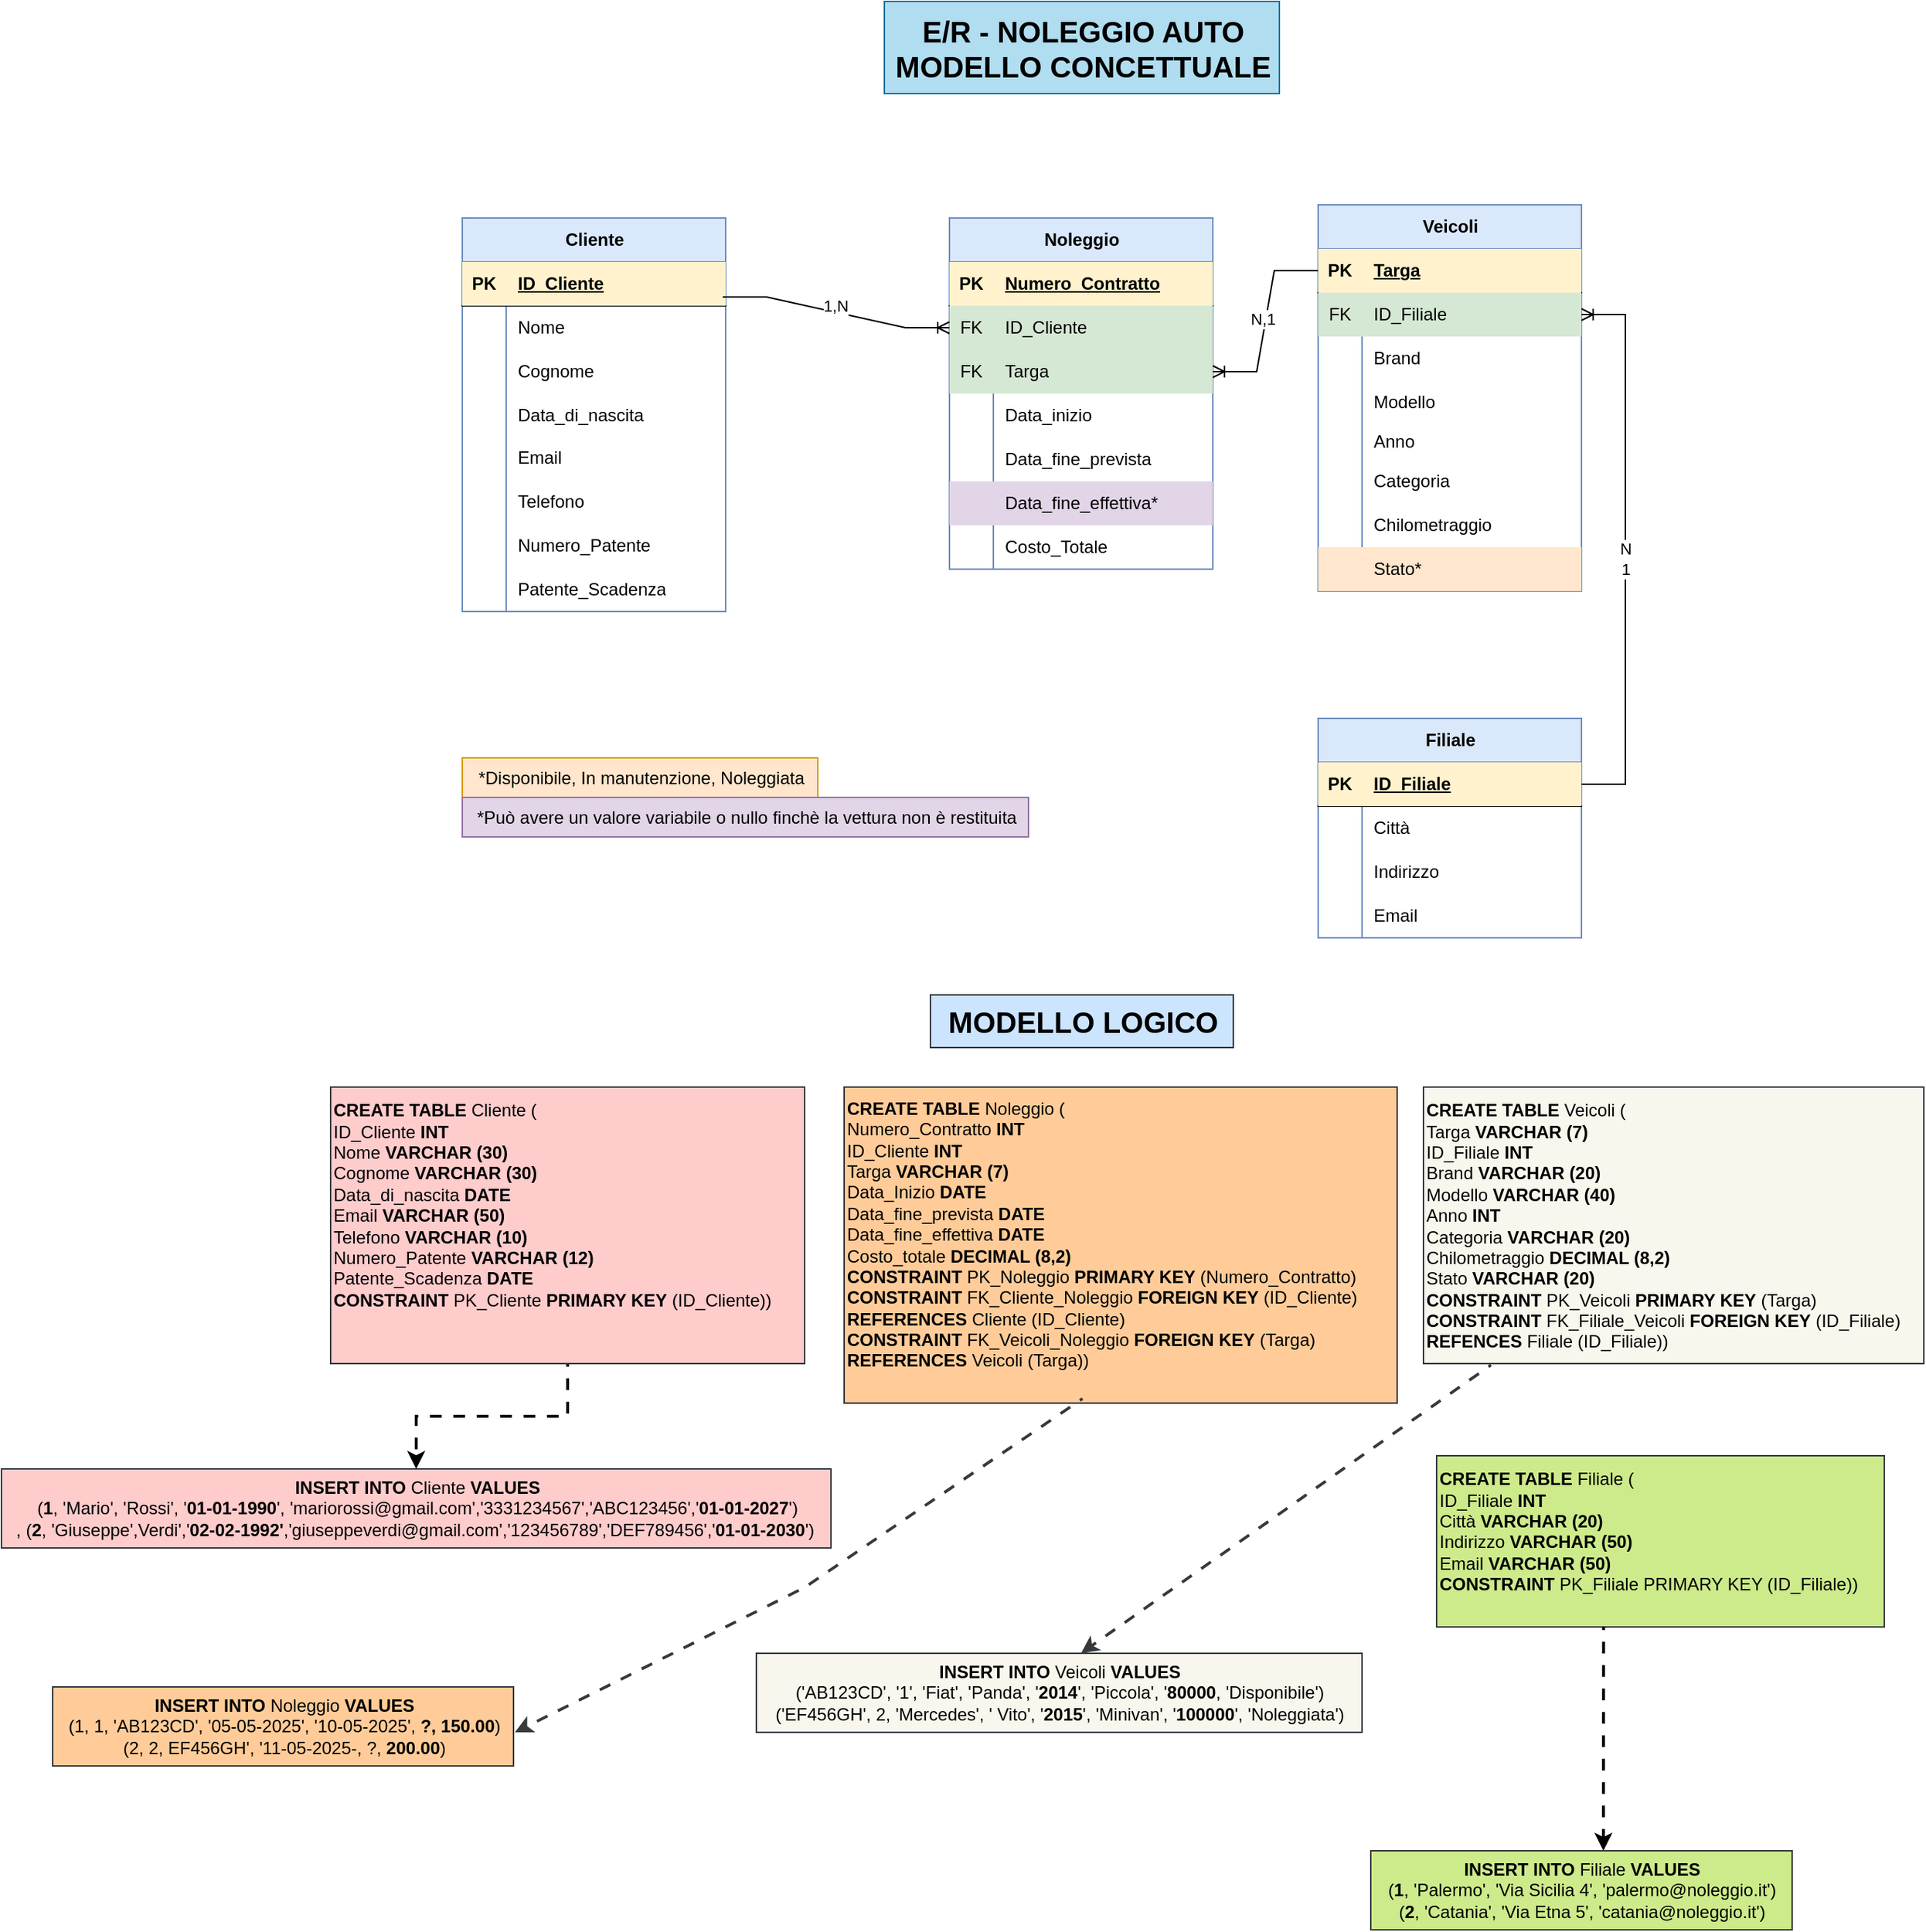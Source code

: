 <mxfile version="27.0.9">
  <diagram name="Pagina-1" id="x3rmndG4uMQQdHzhpsFC">
    <mxGraphModel dx="2009" dy="743" grid="1" gridSize="9" guides="1" tooltips="1" connect="1" arrows="1" fold="1" page="1" pageScale="1" pageWidth="583" pageHeight="827" math="0" shadow="0">
      <root>
        <mxCell id="0" />
        <mxCell id="1" parent="0" />
        <mxCell id="ZtmMLVxZnoEotdnuMt8N-93" value="Cliente" style="shape=table;startSize=30;container=1;collapsible=1;childLayout=tableLayout;fixedRows=1;rowLines=0;fontStyle=1;align=center;resizeLast=1;html=1;fillColor=#dae8fc;strokeColor=#6c8ebf;" vertex="1" parent="1">
          <mxGeometry x="108" y="153" width="180" height="269" as="geometry" />
        </mxCell>
        <mxCell id="ZtmMLVxZnoEotdnuMt8N-94" value="" style="shape=tableRow;horizontal=0;startSize=0;swimlaneHead=0;swimlaneBody=0;fillColor=none;collapsible=0;dropTarget=0;points=[[0,0.5],[1,0.5]];portConstraint=eastwest;top=0;left=0;right=0;bottom=1;" vertex="1" parent="ZtmMLVxZnoEotdnuMt8N-93">
          <mxGeometry y="30" width="180" height="30" as="geometry" />
        </mxCell>
        <mxCell id="ZtmMLVxZnoEotdnuMt8N-95" value="PK" style="shape=partialRectangle;connectable=0;fillColor=#fff2cc;top=0;left=0;bottom=0;right=0;fontStyle=1;overflow=hidden;whiteSpace=wrap;html=1;strokeColor=#d6b656;" vertex="1" parent="ZtmMLVxZnoEotdnuMt8N-94">
          <mxGeometry width="30" height="30" as="geometry">
            <mxRectangle width="30" height="30" as="alternateBounds" />
          </mxGeometry>
        </mxCell>
        <mxCell id="ZtmMLVxZnoEotdnuMt8N-96" value="ID_Cliente" style="shape=partialRectangle;connectable=0;fillColor=#fff2cc;top=0;left=0;bottom=0;right=0;align=left;spacingLeft=6;fontStyle=5;overflow=hidden;whiteSpace=wrap;html=1;strokeColor=#d6b656;" vertex="1" parent="ZtmMLVxZnoEotdnuMt8N-94">
          <mxGeometry x="30" width="150" height="30" as="geometry">
            <mxRectangle width="150" height="30" as="alternateBounds" />
          </mxGeometry>
        </mxCell>
        <mxCell id="ZtmMLVxZnoEotdnuMt8N-97" value="" style="shape=tableRow;horizontal=0;startSize=0;swimlaneHead=0;swimlaneBody=0;fillColor=none;collapsible=0;dropTarget=0;points=[[0,0.5],[1,0.5]];portConstraint=eastwest;top=0;left=0;right=0;bottom=0;" vertex="1" parent="ZtmMLVxZnoEotdnuMt8N-93">
          <mxGeometry y="60" width="180" height="30" as="geometry" />
        </mxCell>
        <mxCell id="ZtmMLVxZnoEotdnuMt8N-98" value="" style="shape=partialRectangle;connectable=0;fillColor=none;top=0;left=0;bottom=0;right=0;editable=1;overflow=hidden;whiteSpace=wrap;html=1;" vertex="1" parent="ZtmMLVxZnoEotdnuMt8N-97">
          <mxGeometry width="30" height="30" as="geometry">
            <mxRectangle width="30" height="30" as="alternateBounds" />
          </mxGeometry>
        </mxCell>
        <mxCell id="ZtmMLVxZnoEotdnuMt8N-99" value="Nome" style="shape=partialRectangle;connectable=0;fillColor=none;top=0;left=0;bottom=0;right=0;align=left;spacingLeft=6;overflow=hidden;whiteSpace=wrap;html=1;" vertex="1" parent="ZtmMLVxZnoEotdnuMt8N-97">
          <mxGeometry x="30" width="150" height="30" as="geometry">
            <mxRectangle width="150" height="30" as="alternateBounds" />
          </mxGeometry>
        </mxCell>
        <mxCell id="ZtmMLVxZnoEotdnuMt8N-100" value="" style="shape=tableRow;horizontal=0;startSize=0;swimlaneHead=0;swimlaneBody=0;fillColor=none;collapsible=0;dropTarget=0;points=[[0,0.5],[1,0.5]];portConstraint=eastwest;top=0;left=0;right=0;bottom=0;" vertex="1" parent="ZtmMLVxZnoEotdnuMt8N-93">
          <mxGeometry y="90" width="180" height="30" as="geometry" />
        </mxCell>
        <mxCell id="ZtmMLVxZnoEotdnuMt8N-101" value="" style="shape=partialRectangle;connectable=0;fillColor=none;top=0;left=0;bottom=0;right=0;editable=1;overflow=hidden;whiteSpace=wrap;html=1;" vertex="1" parent="ZtmMLVxZnoEotdnuMt8N-100">
          <mxGeometry width="30" height="30" as="geometry">
            <mxRectangle width="30" height="30" as="alternateBounds" />
          </mxGeometry>
        </mxCell>
        <mxCell id="ZtmMLVxZnoEotdnuMt8N-102" value="Cognome" style="shape=partialRectangle;connectable=0;fillColor=none;top=0;left=0;bottom=0;right=0;align=left;spacingLeft=6;overflow=hidden;whiteSpace=wrap;html=1;" vertex="1" parent="ZtmMLVxZnoEotdnuMt8N-100">
          <mxGeometry x="30" width="150" height="30" as="geometry">
            <mxRectangle width="150" height="30" as="alternateBounds" />
          </mxGeometry>
        </mxCell>
        <mxCell id="ZtmMLVxZnoEotdnuMt8N-103" value="" style="shape=tableRow;horizontal=0;startSize=0;swimlaneHead=0;swimlaneBody=0;fillColor=none;collapsible=0;dropTarget=0;points=[[0,0.5],[1,0.5]];portConstraint=eastwest;top=0;left=0;right=0;bottom=0;" vertex="1" parent="ZtmMLVxZnoEotdnuMt8N-93">
          <mxGeometry y="120" width="180" height="29" as="geometry" />
        </mxCell>
        <mxCell id="ZtmMLVxZnoEotdnuMt8N-104" value="" style="shape=partialRectangle;connectable=0;fillColor=none;top=0;left=0;bottom=0;right=0;editable=1;overflow=hidden;whiteSpace=wrap;html=1;" vertex="1" parent="ZtmMLVxZnoEotdnuMt8N-103">
          <mxGeometry width="30" height="29" as="geometry">
            <mxRectangle width="30" height="29" as="alternateBounds" />
          </mxGeometry>
        </mxCell>
        <mxCell id="ZtmMLVxZnoEotdnuMt8N-105" value="Data_di_nascita" style="shape=partialRectangle;connectable=0;fillColor=none;top=0;left=0;bottom=0;right=0;align=left;spacingLeft=6;overflow=hidden;whiteSpace=wrap;html=1;" vertex="1" parent="ZtmMLVxZnoEotdnuMt8N-103">
          <mxGeometry x="30" width="150" height="29" as="geometry">
            <mxRectangle width="150" height="29" as="alternateBounds" />
          </mxGeometry>
        </mxCell>
        <mxCell id="ZtmMLVxZnoEotdnuMt8N-106" style="shape=tableRow;horizontal=0;startSize=0;swimlaneHead=0;swimlaneBody=0;fillColor=none;collapsible=0;dropTarget=0;points=[[0,0.5],[1,0.5]];portConstraint=eastwest;top=0;left=0;right=0;bottom=0;" vertex="1" parent="ZtmMLVxZnoEotdnuMt8N-93">
          <mxGeometry y="149" width="180" height="30" as="geometry" />
        </mxCell>
        <mxCell id="ZtmMLVxZnoEotdnuMt8N-107" style="shape=partialRectangle;connectable=0;fillColor=none;top=0;left=0;bottom=0;right=0;editable=1;overflow=hidden;whiteSpace=wrap;html=1;" vertex="1" parent="ZtmMLVxZnoEotdnuMt8N-106">
          <mxGeometry width="30" height="30" as="geometry">
            <mxRectangle width="30" height="30" as="alternateBounds" />
          </mxGeometry>
        </mxCell>
        <mxCell id="ZtmMLVxZnoEotdnuMt8N-108" value="Email" style="shape=partialRectangle;connectable=0;fillColor=none;top=0;left=0;bottom=0;right=0;align=left;spacingLeft=6;overflow=hidden;whiteSpace=wrap;html=1;" vertex="1" parent="ZtmMLVxZnoEotdnuMt8N-106">
          <mxGeometry x="30" width="150" height="30" as="geometry">
            <mxRectangle width="150" height="30" as="alternateBounds" />
          </mxGeometry>
        </mxCell>
        <mxCell id="ZtmMLVxZnoEotdnuMt8N-109" style="shape=tableRow;horizontal=0;startSize=0;swimlaneHead=0;swimlaneBody=0;fillColor=none;collapsible=0;dropTarget=0;points=[[0,0.5],[1,0.5]];portConstraint=eastwest;top=0;left=0;right=0;bottom=0;" vertex="1" parent="ZtmMLVxZnoEotdnuMt8N-93">
          <mxGeometry y="179" width="180" height="30" as="geometry" />
        </mxCell>
        <mxCell id="ZtmMLVxZnoEotdnuMt8N-110" style="shape=partialRectangle;connectable=0;fillColor=none;top=0;left=0;bottom=0;right=0;editable=1;overflow=hidden;whiteSpace=wrap;html=1;" vertex="1" parent="ZtmMLVxZnoEotdnuMt8N-109">
          <mxGeometry width="30" height="30" as="geometry">
            <mxRectangle width="30" height="30" as="alternateBounds" />
          </mxGeometry>
        </mxCell>
        <mxCell id="ZtmMLVxZnoEotdnuMt8N-111" value="Telefono" style="shape=partialRectangle;connectable=0;fillColor=none;top=0;left=0;bottom=0;right=0;align=left;spacingLeft=6;overflow=hidden;whiteSpace=wrap;html=1;" vertex="1" parent="ZtmMLVxZnoEotdnuMt8N-109">
          <mxGeometry x="30" width="150" height="30" as="geometry">
            <mxRectangle width="150" height="30" as="alternateBounds" />
          </mxGeometry>
        </mxCell>
        <mxCell id="ZtmMLVxZnoEotdnuMt8N-112" style="shape=tableRow;horizontal=0;startSize=0;swimlaneHead=0;swimlaneBody=0;fillColor=none;collapsible=0;dropTarget=0;points=[[0,0.5],[1,0.5]];portConstraint=eastwest;top=0;left=0;right=0;bottom=0;" vertex="1" parent="ZtmMLVxZnoEotdnuMt8N-93">
          <mxGeometry y="209" width="180" height="30" as="geometry" />
        </mxCell>
        <mxCell id="ZtmMLVxZnoEotdnuMt8N-113" style="shape=partialRectangle;connectable=0;fillColor=none;top=0;left=0;bottom=0;right=0;editable=1;overflow=hidden;whiteSpace=wrap;html=1;" vertex="1" parent="ZtmMLVxZnoEotdnuMt8N-112">
          <mxGeometry width="30" height="30" as="geometry">
            <mxRectangle width="30" height="30" as="alternateBounds" />
          </mxGeometry>
        </mxCell>
        <mxCell id="ZtmMLVxZnoEotdnuMt8N-114" value="Numero_Patente" style="shape=partialRectangle;connectable=0;fillColor=none;top=0;left=0;bottom=0;right=0;align=left;spacingLeft=6;overflow=hidden;whiteSpace=wrap;html=1;" vertex="1" parent="ZtmMLVxZnoEotdnuMt8N-112">
          <mxGeometry x="30" width="150" height="30" as="geometry">
            <mxRectangle width="150" height="30" as="alternateBounds" />
          </mxGeometry>
        </mxCell>
        <mxCell id="ZtmMLVxZnoEotdnuMt8N-115" style="shape=tableRow;horizontal=0;startSize=0;swimlaneHead=0;swimlaneBody=0;fillColor=none;collapsible=0;dropTarget=0;points=[[0,0.5],[1,0.5]];portConstraint=eastwest;top=0;left=0;right=0;bottom=0;" vertex="1" parent="ZtmMLVxZnoEotdnuMt8N-93">
          <mxGeometry y="239" width="180" height="30" as="geometry" />
        </mxCell>
        <mxCell id="ZtmMLVxZnoEotdnuMt8N-116" style="shape=partialRectangle;connectable=0;fillColor=none;top=0;left=0;bottom=0;right=0;editable=1;overflow=hidden;whiteSpace=wrap;html=1;" vertex="1" parent="ZtmMLVxZnoEotdnuMt8N-115">
          <mxGeometry width="30" height="30" as="geometry">
            <mxRectangle width="30" height="30" as="alternateBounds" />
          </mxGeometry>
        </mxCell>
        <mxCell id="ZtmMLVxZnoEotdnuMt8N-117" value="Patente_Scadenza" style="shape=partialRectangle;connectable=0;fillColor=none;top=0;left=0;bottom=0;right=0;align=left;spacingLeft=6;overflow=hidden;whiteSpace=wrap;html=1;" vertex="1" parent="ZtmMLVxZnoEotdnuMt8N-115">
          <mxGeometry x="30" width="150" height="30" as="geometry">
            <mxRectangle width="150" height="30" as="alternateBounds" />
          </mxGeometry>
        </mxCell>
        <mxCell id="ZtmMLVxZnoEotdnuMt8N-118" value="Veicoli" style="shape=table;startSize=30;container=1;collapsible=1;childLayout=tableLayout;fixedRows=1;rowLines=0;fontStyle=1;align=center;resizeLast=1;html=1;fillColor=#dae8fc;strokeColor=#6c8ebf;" vertex="1" parent="1">
          <mxGeometry x="693" y="144" width="180" height="264" as="geometry" />
        </mxCell>
        <mxCell id="ZtmMLVxZnoEotdnuMt8N-119" value="" style="shape=tableRow;horizontal=0;startSize=0;swimlaneHead=0;swimlaneBody=0;fillColor=none;collapsible=0;dropTarget=0;points=[[0,0.5],[1,0.5]];portConstraint=eastwest;top=0;left=0;right=0;bottom=1;" vertex="1" parent="ZtmMLVxZnoEotdnuMt8N-118">
          <mxGeometry y="30" width="180" height="30" as="geometry" />
        </mxCell>
        <mxCell id="ZtmMLVxZnoEotdnuMt8N-120" value="PK" style="shape=partialRectangle;connectable=0;fillColor=#fff2cc;top=0;left=0;bottom=0;right=0;fontStyle=1;overflow=hidden;whiteSpace=wrap;html=1;strokeColor=#d6b656;" vertex="1" parent="ZtmMLVxZnoEotdnuMt8N-119">
          <mxGeometry width="30" height="30" as="geometry">
            <mxRectangle width="30" height="30" as="alternateBounds" />
          </mxGeometry>
        </mxCell>
        <mxCell id="ZtmMLVxZnoEotdnuMt8N-121" value="Targa" style="shape=partialRectangle;connectable=0;fillColor=#fff2cc;top=0;left=0;bottom=0;right=0;align=left;spacingLeft=6;fontStyle=5;overflow=hidden;whiteSpace=wrap;html=1;strokeColor=#d6b656;" vertex="1" parent="ZtmMLVxZnoEotdnuMt8N-119">
          <mxGeometry x="30" width="150" height="30" as="geometry">
            <mxRectangle width="150" height="30" as="alternateBounds" />
          </mxGeometry>
        </mxCell>
        <mxCell id="ZtmMLVxZnoEotdnuMt8N-185" style="shape=tableRow;horizontal=0;startSize=0;swimlaneHead=0;swimlaneBody=0;fillColor=none;collapsible=0;dropTarget=0;points=[[0,0.5],[1,0.5]];portConstraint=eastwest;top=0;left=0;right=0;bottom=0;" vertex="1" parent="ZtmMLVxZnoEotdnuMt8N-118">
          <mxGeometry y="60" width="180" height="30" as="geometry" />
        </mxCell>
        <mxCell id="ZtmMLVxZnoEotdnuMt8N-186" value="FK" style="shape=partialRectangle;connectable=0;fillColor=#d5e8d4;top=0;left=0;bottom=0;right=0;editable=1;overflow=hidden;whiteSpace=wrap;html=1;strokeColor=#82b366;" vertex="1" parent="ZtmMLVxZnoEotdnuMt8N-185">
          <mxGeometry width="30" height="30" as="geometry">
            <mxRectangle width="30" height="30" as="alternateBounds" />
          </mxGeometry>
        </mxCell>
        <mxCell id="ZtmMLVxZnoEotdnuMt8N-187" value="ID_Filiale" style="shape=partialRectangle;connectable=0;fillColor=#d5e8d4;top=0;left=0;bottom=0;right=0;align=left;spacingLeft=6;overflow=hidden;whiteSpace=wrap;html=1;strokeColor=#82b366;" vertex="1" parent="ZtmMLVxZnoEotdnuMt8N-185">
          <mxGeometry x="30" width="150" height="30" as="geometry">
            <mxRectangle width="150" height="30" as="alternateBounds" />
          </mxGeometry>
        </mxCell>
        <mxCell id="ZtmMLVxZnoEotdnuMt8N-122" value="" style="shape=tableRow;horizontal=0;startSize=0;swimlaneHead=0;swimlaneBody=0;fillColor=none;collapsible=0;dropTarget=0;points=[[0,0.5],[1,0.5]];portConstraint=eastwest;top=0;left=0;right=0;bottom=0;" vertex="1" parent="ZtmMLVxZnoEotdnuMt8N-118">
          <mxGeometry y="90" width="180" height="30" as="geometry" />
        </mxCell>
        <mxCell id="ZtmMLVxZnoEotdnuMt8N-123" value="" style="shape=partialRectangle;connectable=0;fillColor=none;top=0;left=0;bottom=0;right=0;editable=1;overflow=hidden;whiteSpace=wrap;html=1;" vertex="1" parent="ZtmMLVxZnoEotdnuMt8N-122">
          <mxGeometry width="30" height="30" as="geometry">
            <mxRectangle width="30" height="30" as="alternateBounds" />
          </mxGeometry>
        </mxCell>
        <mxCell id="ZtmMLVxZnoEotdnuMt8N-124" value="Brand" style="shape=partialRectangle;connectable=0;fillColor=none;top=0;left=0;bottom=0;right=0;align=left;spacingLeft=6;overflow=hidden;whiteSpace=wrap;html=1;" vertex="1" parent="ZtmMLVxZnoEotdnuMt8N-122">
          <mxGeometry x="30" width="150" height="30" as="geometry">
            <mxRectangle width="150" height="30" as="alternateBounds" />
          </mxGeometry>
        </mxCell>
        <mxCell id="ZtmMLVxZnoEotdnuMt8N-125" value="" style="shape=tableRow;horizontal=0;startSize=0;swimlaneHead=0;swimlaneBody=0;fillColor=none;collapsible=0;dropTarget=0;points=[[0,0.5],[1,0.5]];portConstraint=eastwest;top=0;left=0;right=0;bottom=0;" vertex="1" parent="ZtmMLVxZnoEotdnuMt8N-118">
          <mxGeometry y="120" width="180" height="30" as="geometry" />
        </mxCell>
        <mxCell id="ZtmMLVxZnoEotdnuMt8N-126" value="" style="shape=partialRectangle;connectable=0;fillColor=none;top=0;left=0;bottom=0;right=0;editable=1;overflow=hidden;whiteSpace=wrap;html=1;" vertex="1" parent="ZtmMLVxZnoEotdnuMt8N-125">
          <mxGeometry width="30" height="30" as="geometry">
            <mxRectangle width="30" height="30" as="alternateBounds" />
          </mxGeometry>
        </mxCell>
        <mxCell id="ZtmMLVxZnoEotdnuMt8N-127" value="Modello" style="shape=partialRectangle;connectable=0;fillColor=none;top=0;left=0;bottom=0;right=0;align=left;spacingLeft=6;overflow=hidden;whiteSpace=wrap;html=1;" vertex="1" parent="ZtmMLVxZnoEotdnuMt8N-125">
          <mxGeometry x="30" width="150" height="30" as="geometry">
            <mxRectangle width="150" height="30" as="alternateBounds" />
          </mxGeometry>
        </mxCell>
        <mxCell id="ZtmMLVxZnoEotdnuMt8N-128" value="" style="shape=tableRow;horizontal=0;startSize=0;swimlaneHead=0;swimlaneBody=0;fillColor=none;collapsible=0;dropTarget=0;points=[[0,0.5],[1,0.5]];portConstraint=eastwest;top=0;left=0;right=0;bottom=0;" vertex="1" parent="ZtmMLVxZnoEotdnuMt8N-118">
          <mxGeometry y="150" width="180" height="24" as="geometry" />
        </mxCell>
        <mxCell id="ZtmMLVxZnoEotdnuMt8N-129" value="" style="shape=partialRectangle;connectable=0;fillColor=none;top=0;left=0;bottom=0;right=0;editable=1;overflow=hidden;whiteSpace=wrap;html=1;" vertex="1" parent="ZtmMLVxZnoEotdnuMt8N-128">
          <mxGeometry width="30" height="24" as="geometry">
            <mxRectangle width="30" height="24" as="alternateBounds" />
          </mxGeometry>
        </mxCell>
        <mxCell id="ZtmMLVxZnoEotdnuMt8N-130" value="Anno" style="shape=partialRectangle;connectable=0;fillColor=none;top=0;left=0;bottom=0;right=0;align=left;spacingLeft=6;overflow=hidden;whiteSpace=wrap;html=1;" vertex="1" parent="ZtmMLVxZnoEotdnuMt8N-128">
          <mxGeometry x="30" width="150" height="24" as="geometry">
            <mxRectangle width="150" height="24" as="alternateBounds" />
          </mxGeometry>
        </mxCell>
        <mxCell id="ZtmMLVxZnoEotdnuMt8N-131" style="shape=tableRow;horizontal=0;startSize=0;swimlaneHead=0;swimlaneBody=0;fillColor=none;collapsible=0;dropTarget=0;points=[[0,0.5],[1,0.5]];portConstraint=eastwest;top=0;left=0;right=0;bottom=0;" vertex="1" parent="ZtmMLVxZnoEotdnuMt8N-118">
          <mxGeometry y="174" width="180" height="30" as="geometry" />
        </mxCell>
        <mxCell id="ZtmMLVxZnoEotdnuMt8N-132" style="shape=partialRectangle;connectable=0;fillColor=none;top=0;left=0;bottom=0;right=0;editable=1;overflow=hidden;whiteSpace=wrap;html=1;" vertex="1" parent="ZtmMLVxZnoEotdnuMt8N-131">
          <mxGeometry width="30" height="30" as="geometry">
            <mxRectangle width="30" height="30" as="alternateBounds" />
          </mxGeometry>
        </mxCell>
        <mxCell id="ZtmMLVxZnoEotdnuMt8N-133" value="Categoria" style="shape=partialRectangle;connectable=0;fillColor=none;top=0;left=0;bottom=0;right=0;align=left;spacingLeft=6;overflow=hidden;whiteSpace=wrap;html=1;" vertex="1" parent="ZtmMLVxZnoEotdnuMt8N-131">
          <mxGeometry x="30" width="150" height="30" as="geometry">
            <mxRectangle width="150" height="30" as="alternateBounds" />
          </mxGeometry>
        </mxCell>
        <mxCell id="ZtmMLVxZnoEotdnuMt8N-134" style="shape=tableRow;horizontal=0;startSize=0;swimlaneHead=0;swimlaneBody=0;fillColor=none;collapsible=0;dropTarget=0;points=[[0,0.5],[1,0.5]];portConstraint=eastwest;top=0;left=0;right=0;bottom=0;" vertex="1" parent="ZtmMLVxZnoEotdnuMt8N-118">
          <mxGeometry y="204" width="180" height="30" as="geometry" />
        </mxCell>
        <mxCell id="ZtmMLVxZnoEotdnuMt8N-135" style="shape=partialRectangle;connectable=0;fillColor=none;top=0;left=0;bottom=0;right=0;editable=1;overflow=hidden;whiteSpace=wrap;html=1;" vertex="1" parent="ZtmMLVxZnoEotdnuMt8N-134">
          <mxGeometry width="30" height="30" as="geometry">
            <mxRectangle width="30" height="30" as="alternateBounds" />
          </mxGeometry>
        </mxCell>
        <mxCell id="ZtmMLVxZnoEotdnuMt8N-136" value="Chilometraggio" style="shape=partialRectangle;connectable=0;fillColor=none;top=0;left=0;bottom=0;right=0;align=left;spacingLeft=6;overflow=hidden;whiteSpace=wrap;html=1;" vertex="1" parent="ZtmMLVxZnoEotdnuMt8N-134">
          <mxGeometry x="30" width="150" height="30" as="geometry">
            <mxRectangle width="150" height="30" as="alternateBounds" />
          </mxGeometry>
        </mxCell>
        <mxCell id="ZtmMLVxZnoEotdnuMt8N-137" style="shape=tableRow;horizontal=0;startSize=0;swimlaneHead=0;swimlaneBody=0;fillColor=none;collapsible=0;dropTarget=0;points=[[0,0.5],[1,0.5]];portConstraint=eastwest;top=0;left=0;right=0;bottom=0;" vertex="1" parent="ZtmMLVxZnoEotdnuMt8N-118">
          <mxGeometry y="234" width="180" height="30" as="geometry" />
        </mxCell>
        <mxCell id="ZtmMLVxZnoEotdnuMt8N-138" style="shape=partialRectangle;connectable=0;fillColor=#ffe6cc;top=0;left=0;bottom=0;right=0;editable=1;overflow=hidden;whiteSpace=wrap;html=1;strokeColor=#d79b00;" vertex="1" parent="ZtmMLVxZnoEotdnuMt8N-137">
          <mxGeometry width="30" height="30" as="geometry">
            <mxRectangle width="30" height="30" as="alternateBounds" />
          </mxGeometry>
        </mxCell>
        <mxCell id="ZtmMLVxZnoEotdnuMt8N-139" value="Stato*" style="shape=partialRectangle;connectable=0;fillColor=#ffe6cc;top=0;left=0;bottom=0;right=0;align=left;spacingLeft=6;overflow=hidden;whiteSpace=wrap;html=1;strokeColor=#d79b00;" vertex="1" parent="ZtmMLVxZnoEotdnuMt8N-137">
          <mxGeometry x="30" width="150" height="30" as="geometry">
            <mxRectangle width="150" height="30" as="alternateBounds" />
          </mxGeometry>
        </mxCell>
        <mxCell id="ZtmMLVxZnoEotdnuMt8N-140" value="*Disponibile, In manutenzione, Noleggiata" style="text;html=1;align=center;verticalAlign=middle;resizable=0;points=[];autosize=1;strokeColor=#d79b00;fillColor=#ffe6cc;" vertex="1" parent="1">
          <mxGeometry x="108" y="522" width="243" height="27" as="geometry" />
        </mxCell>
        <mxCell id="ZtmMLVxZnoEotdnuMt8N-141" value="Noleggio" style="shape=table;startSize=30;container=1;collapsible=1;childLayout=tableLayout;fixedRows=1;rowLines=0;fontStyle=1;align=center;resizeLast=1;html=1;fillColor=#dae8fc;strokeColor=#6c8ebf;" vertex="1" parent="1">
          <mxGeometry x="441" y="153" width="180" height="240" as="geometry" />
        </mxCell>
        <mxCell id="ZtmMLVxZnoEotdnuMt8N-142" value="" style="shape=tableRow;horizontal=0;startSize=0;swimlaneHead=0;swimlaneBody=0;fillColor=none;collapsible=0;dropTarget=0;points=[[0,0.5],[1,0.5]];portConstraint=eastwest;top=0;left=0;right=0;bottom=1;" vertex="1" parent="ZtmMLVxZnoEotdnuMt8N-141">
          <mxGeometry y="30" width="180" height="30" as="geometry" />
        </mxCell>
        <mxCell id="ZtmMLVxZnoEotdnuMt8N-143" value="PK" style="shape=partialRectangle;connectable=0;fillColor=#fff2cc;top=0;left=0;bottom=0;right=0;fontStyle=1;overflow=hidden;whiteSpace=wrap;html=1;strokeColor=#d6b656;" vertex="1" parent="ZtmMLVxZnoEotdnuMt8N-142">
          <mxGeometry width="30" height="30" as="geometry">
            <mxRectangle width="30" height="30" as="alternateBounds" />
          </mxGeometry>
        </mxCell>
        <mxCell id="ZtmMLVxZnoEotdnuMt8N-144" value="Numero_Contratto" style="shape=partialRectangle;connectable=0;fillColor=#fff2cc;top=0;left=0;bottom=0;right=0;align=left;spacingLeft=6;fontStyle=5;overflow=hidden;whiteSpace=wrap;html=1;strokeColor=#d6b656;" vertex="1" parent="ZtmMLVxZnoEotdnuMt8N-142">
          <mxGeometry x="30" width="150" height="30" as="geometry">
            <mxRectangle width="150" height="30" as="alternateBounds" />
          </mxGeometry>
        </mxCell>
        <mxCell id="ZtmMLVxZnoEotdnuMt8N-172" style="shape=tableRow;horizontal=0;startSize=0;swimlaneHead=0;swimlaneBody=0;fillColor=none;collapsible=0;dropTarget=0;points=[[0,0.5],[1,0.5]];portConstraint=eastwest;top=0;left=0;right=0;bottom=0;" vertex="1" parent="ZtmMLVxZnoEotdnuMt8N-141">
          <mxGeometry y="60" width="180" height="30" as="geometry" />
        </mxCell>
        <mxCell id="ZtmMLVxZnoEotdnuMt8N-173" value="FK" style="shape=partialRectangle;connectable=0;fillColor=#d5e8d4;top=0;left=0;bottom=0;right=0;editable=1;overflow=hidden;whiteSpace=wrap;html=1;strokeColor=#82b366;" vertex="1" parent="ZtmMLVxZnoEotdnuMt8N-172">
          <mxGeometry width="30" height="30" as="geometry">
            <mxRectangle width="30" height="30" as="alternateBounds" />
          </mxGeometry>
        </mxCell>
        <mxCell id="ZtmMLVxZnoEotdnuMt8N-174" value="ID_Cliente" style="shape=partialRectangle;connectable=0;fillColor=#d5e8d4;top=0;left=0;bottom=0;right=0;align=left;spacingLeft=6;overflow=hidden;whiteSpace=wrap;html=1;strokeColor=#82b366;" vertex="1" parent="ZtmMLVxZnoEotdnuMt8N-172">
          <mxGeometry x="30" width="150" height="30" as="geometry">
            <mxRectangle width="150" height="30" as="alternateBounds" />
          </mxGeometry>
        </mxCell>
        <mxCell id="ZtmMLVxZnoEotdnuMt8N-175" style="shape=tableRow;horizontal=0;startSize=0;swimlaneHead=0;swimlaneBody=0;fillColor=none;collapsible=0;dropTarget=0;points=[[0,0.5],[1,0.5]];portConstraint=eastwest;top=0;left=0;right=0;bottom=0;" vertex="1" parent="ZtmMLVxZnoEotdnuMt8N-141">
          <mxGeometry y="90" width="180" height="30" as="geometry" />
        </mxCell>
        <mxCell id="ZtmMLVxZnoEotdnuMt8N-176" value="FK" style="shape=partialRectangle;connectable=0;fillColor=#d5e8d4;top=0;left=0;bottom=0;right=0;editable=1;overflow=hidden;whiteSpace=wrap;html=1;strokeColor=#82b366;" vertex="1" parent="ZtmMLVxZnoEotdnuMt8N-175">
          <mxGeometry width="30" height="30" as="geometry">
            <mxRectangle width="30" height="30" as="alternateBounds" />
          </mxGeometry>
        </mxCell>
        <mxCell id="ZtmMLVxZnoEotdnuMt8N-177" value="Targa" style="shape=partialRectangle;connectable=0;fillColor=#d5e8d4;top=0;left=0;bottom=0;right=0;align=left;spacingLeft=6;overflow=hidden;whiteSpace=wrap;html=1;strokeColor=#82b366;" vertex="1" parent="ZtmMLVxZnoEotdnuMt8N-175">
          <mxGeometry x="30" width="150" height="30" as="geometry">
            <mxRectangle width="150" height="30" as="alternateBounds" />
          </mxGeometry>
        </mxCell>
        <mxCell id="ZtmMLVxZnoEotdnuMt8N-145" value="" style="shape=tableRow;horizontal=0;startSize=0;swimlaneHead=0;swimlaneBody=0;fillColor=none;collapsible=0;dropTarget=0;points=[[0,0.5],[1,0.5]];portConstraint=eastwest;top=0;left=0;right=0;bottom=0;" vertex="1" parent="ZtmMLVxZnoEotdnuMt8N-141">
          <mxGeometry y="120" width="180" height="30" as="geometry" />
        </mxCell>
        <mxCell id="ZtmMLVxZnoEotdnuMt8N-146" value="" style="shape=partialRectangle;connectable=0;fillColor=none;top=0;left=0;bottom=0;right=0;editable=1;overflow=hidden;whiteSpace=wrap;html=1;" vertex="1" parent="ZtmMLVxZnoEotdnuMt8N-145">
          <mxGeometry width="30" height="30" as="geometry">
            <mxRectangle width="30" height="30" as="alternateBounds" />
          </mxGeometry>
        </mxCell>
        <mxCell id="ZtmMLVxZnoEotdnuMt8N-147" value="Data_inizio" style="shape=partialRectangle;connectable=0;fillColor=none;top=0;left=0;bottom=0;right=0;align=left;spacingLeft=6;overflow=hidden;whiteSpace=wrap;html=1;" vertex="1" parent="ZtmMLVxZnoEotdnuMt8N-145">
          <mxGeometry x="30" width="150" height="30" as="geometry">
            <mxRectangle width="150" height="30" as="alternateBounds" />
          </mxGeometry>
        </mxCell>
        <mxCell id="ZtmMLVxZnoEotdnuMt8N-148" value="" style="shape=tableRow;horizontal=0;startSize=0;swimlaneHead=0;swimlaneBody=0;fillColor=none;collapsible=0;dropTarget=0;points=[[0,0.5],[1,0.5]];portConstraint=eastwest;top=0;left=0;right=0;bottom=0;" vertex="1" parent="ZtmMLVxZnoEotdnuMt8N-141">
          <mxGeometry y="150" width="180" height="30" as="geometry" />
        </mxCell>
        <mxCell id="ZtmMLVxZnoEotdnuMt8N-149" value="" style="shape=partialRectangle;connectable=0;fillColor=none;top=0;left=0;bottom=0;right=0;editable=1;overflow=hidden;whiteSpace=wrap;html=1;" vertex="1" parent="ZtmMLVxZnoEotdnuMt8N-148">
          <mxGeometry width="30" height="30" as="geometry">
            <mxRectangle width="30" height="30" as="alternateBounds" />
          </mxGeometry>
        </mxCell>
        <mxCell id="ZtmMLVxZnoEotdnuMt8N-150" value="Data_fine_prevista" style="shape=partialRectangle;connectable=0;fillColor=none;top=0;left=0;bottom=0;right=0;align=left;spacingLeft=6;overflow=hidden;whiteSpace=wrap;html=1;" vertex="1" parent="ZtmMLVxZnoEotdnuMt8N-148">
          <mxGeometry x="30" width="150" height="30" as="geometry">
            <mxRectangle width="150" height="30" as="alternateBounds" />
          </mxGeometry>
        </mxCell>
        <mxCell id="ZtmMLVxZnoEotdnuMt8N-151" value="" style="shape=tableRow;horizontal=0;startSize=0;swimlaneHead=0;swimlaneBody=0;fillColor=none;collapsible=0;dropTarget=0;points=[[0,0.5],[1,0.5]];portConstraint=eastwest;top=0;left=0;right=0;bottom=0;" vertex="1" parent="ZtmMLVxZnoEotdnuMt8N-141">
          <mxGeometry y="180" width="180" height="30" as="geometry" />
        </mxCell>
        <mxCell id="ZtmMLVxZnoEotdnuMt8N-152" value="" style="shape=partialRectangle;connectable=0;fillColor=#e1d5e7;top=0;left=0;bottom=0;right=0;editable=1;overflow=hidden;whiteSpace=wrap;html=1;strokeColor=#9673a6;" vertex="1" parent="ZtmMLVxZnoEotdnuMt8N-151">
          <mxGeometry width="30" height="30" as="geometry">
            <mxRectangle width="30" height="30" as="alternateBounds" />
          </mxGeometry>
        </mxCell>
        <mxCell id="ZtmMLVxZnoEotdnuMt8N-153" value="Data_fine_effettiva*" style="shape=partialRectangle;connectable=0;fillColor=#e1d5e7;top=0;left=0;bottom=0;right=0;align=left;spacingLeft=6;overflow=hidden;whiteSpace=wrap;html=1;strokeColor=#9673a6;" vertex="1" parent="ZtmMLVxZnoEotdnuMt8N-151">
          <mxGeometry x="30" width="150" height="30" as="geometry">
            <mxRectangle width="150" height="30" as="alternateBounds" />
          </mxGeometry>
        </mxCell>
        <mxCell id="ZtmMLVxZnoEotdnuMt8N-154" style="shape=tableRow;horizontal=0;startSize=0;swimlaneHead=0;swimlaneBody=0;fillColor=none;collapsible=0;dropTarget=0;points=[[0,0.5],[1,0.5]];portConstraint=eastwest;top=0;left=0;right=0;bottom=0;" vertex="1" parent="ZtmMLVxZnoEotdnuMt8N-141">
          <mxGeometry y="210" width="180" height="30" as="geometry" />
        </mxCell>
        <mxCell id="ZtmMLVxZnoEotdnuMt8N-155" style="shape=partialRectangle;connectable=0;fillColor=none;top=0;left=0;bottom=0;right=0;editable=1;overflow=hidden;whiteSpace=wrap;html=1;" vertex="1" parent="ZtmMLVxZnoEotdnuMt8N-154">
          <mxGeometry width="30" height="30" as="geometry">
            <mxRectangle width="30" height="30" as="alternateBounds" />
          </mxGeometry>
        </mxCell>
        <mxCell id="ZtmMLVxZnoEotdnuMt8N-156" value="Costo_Totale" style="shape=partialRectangle;connectable=0;fillColor=none;top=0;left=0;bottom=0;right=0;align=left;spacingLeft=6;overflow=hidden;whiteSpace=wrap;html=1;" vertex="1" parent="ZtmMLVxZnoEotdnuMt8N-154">
          <mxGeometry x="30" width="150" height="30" as="geometry">
            <mxRectangle width="150" height="30" as="alternateBounds" />
          </mxGeometry>
        </mxCell>
        <mxCell id="ZtmMLVxZnoEotdnuMt8N-157" value="*Può avere un valore variabile o nullo finchè la vettura non è restituita" style="text;html=1;align=center;verticalAlign=middle;resizable=0;points=[];autosize=1;strokeColor=#9673a6;fillColor=#e1d5e7;" vertex="1" parent="1">
          <mxGeometry x="108" y="549" width="387" height="27" as="geometry" />
        </mxCell>
        <mxCell id="ZtmMLVxZnoEotdnuMt8N-158" value="Filiale" style="shape=table;startSize=30;container=1;collapsible=1;childLayout=tableLayout;fixedRows=1;rowLines=0;fontStyle=1;align=center;resizeLast=1;html=1;fillColor=#dae8fc;strokeColor=#6c8ebf;" vertex="1" parent="1">
          <mxGeometry x="693" y="495" width="180" height="150" as="geometry" />
        </mxCell>
        <mxCell id="ZtmMLVxZnoEotdnuMt8N-159" value="" style="shape=tableRow;horizontal=0;startSize=0;swimlaneHead=0;swimlaneBody=0;fillColor=none;collapsible=0;dropTarget=0;points=[[0,0.5],[1,0.5]];portConstraint=eastwest;top=0;left=0;right=0;bottom=1;" vertex="1" parent="ZtmMLVxZnoEotdnuMt8N-158">
          <mxGeometry y="30" width="180" height="30" as="geometry" />
        </mxCell>
        <mxCell id="ZtmMLVxZnoEotdnuMt8N-160" value="PK" style="shape=partialRectangle;connectable=0;fillColor=#fff2cc;top=0;left=0;bottom=0;right=0;fontStyle=1;overflow=hidden;whiteSpace=wrap;html=1;strokeColor=#d6b656;" vertex="1" parent="ZtmMLVxZnoEotdnuMt8N-159">
          <mxGeometry width="30" height="30" as="geometry">
            <mxRectangle width="30" height="30" as="alternateBounds" />
          </mxGeometry>
        </mxCell>
        <mxCell id="ZtmMLVxZnoEotdnuMt8N-161" value="ID_Filiale" style="shape=partialRectangle;connectable=0;fillColor=#fff2cc;top=0;left=0;bottom=0;right=0;align=left;spacingLeft=6;fontStyle=5;overflow=hidden;whiteSpace=wrap;html=1;strokeColor=#d6b656;" vertex="1" parent="ZtmMLVxZnoEotdnuMt8N-159">
          <mxGeometry x="30" width="150" height="30" as="geometry">
            <mxRectangle width="150" height="30" as="alternateBounds" />
          </mxGeometry>
        </mxCell>
        <mxCell id="ZtmMLVxZnoEotdnuMt8N-162" value="" style="shape=tableRow;horizontal=0;startSize=0;swimlaneHead=0;swimlaneBody=0;fillColor=none;collapsible=0;dropTarget=0;points=[[0,0.5],[1,0.5]];portConstraint=eastwest;top=0;left=0;right=0;bottom=0;" vertex="1" parent="ZtmMLVxZnoEotdnuMt8N-158">
          <mxGeometry y="60" width="180" height="30" as="geometry" />
        </mxCell>
        <mxCell id="ZtmMLVxZnoEotdnuMt8N-163" value="" style="shape=partialRectangle;connectable=0;fillColor=none;top=0;left=0;bottom=0;right=0;editable=1;overflow=hidden;whiteSpace=wrap;html=1;" vertex="1" parent="ZtmMLVxZnoEotdnuMt8N-162">
          <mxGeometry width="30" height="30" as="geometry">
            <mxRectangle width="30" height="30" as="alternateBounds" />
          </mxGeometry>
        </mxCell>
        <mxCell id="ZtmMLVxZnoEotdnuMt8N-164" value="Città" style="shape=partialRectangle;connectable=0;fillColor=none;top=0;left=0;bottom=0;right=0;align=left;spacingLeft=6;overflow=hidden;whiteSpace=wrap;html=1;" vertex="1" parent="ZtmMLVxZnoEotdnuMt8N-162">
          <mxGeometry x="30" width="150" height="30" as="geometry">
            <mxRectangle width="150" height="30" as="alternateBounds" />
          </mxGeometry>
        </mxCell>
        <mxCell id="ZtmMLVxZnoEotdnuMt8N-165" value="" style="shape=tableRow;horizontal=0;startSize=0;swimlaneHead=0;swimlaneBody=0;fillColor=none;collapsible=0;dropTarget=0;points=[[0,0.5],[1,0.5]];portConstraint=eastwest;top=0;left=0;right=0;bottom=0;" vertex="1" parent="ZtmMLVxZnoEotdnuMt8N-158">
          <mxGeometry y="90" width="180" height="30" as="geometry" />
        </mxCell>
        <mxCell id="ZtmMLVxZnoEotdnuMt8N-166" value="" style="shape=partialRectangle;connectable=0;fillColor=none;top=0;left=0;bottom=0;right=0;editable=1;overflow=hidden;whiteSpace=wrap;html=1;" vertex="1" parent="ZtmMLVxZnoEotdnuMt8N-165">
          <mxGeometry width="30" height="30" as="geometry">
            <mxRectangle width="30" height="30" as="alternateBounds" />
          </mxGeometry>
        </mxCell>
        <mxCell id="ZtmMLVxZnoEotdnuMt8N-167" value="Indirizzo" style="shape=partialRectangle;connectable=0;fillColor=none;top=0;left=0;bottom=0;right=0;align=left;spacingLeft=6;overflow=hidden;whiteSpace=wrap;html=1;" vertex="1" parent="ZtmMLVxZnoEotdnuMt8N-165">
          <mxGeometry x="30" width="150" height="30" as="geometry">
            <mxRectangle width="150" height="30" as="alternateBounds" />
          </mxGeometry>
        </mxCell>
        <mxCell id="ZtmMLVxZnoEotdnuMt8N-168" value="" style="shape=tableRow;horizontal=0;startSize=0;swimlaneHead=0;swimlaneBody=0;fillColor=none;collapsible=0;dropTarget=0;points=[[0,0.5],[1,0.5]];portConstraint=eastwest;top=0;left=0;right=0;bottom=0;" vertex="1" parent="ZtmMLVxZnoEotdnuMt8N-158">
          <mxGeometry y="120" width="180" height="30" as="geometry" />
        </mxCell>
        <mxCell id="ZtmMLVxZnoEotdnuMt8N-169" value="" style="shape=partialRectangle;connectable=0;fillColor=none;top=0;left=0;bottom=0;right=0;editable=1;overflow=hidden;whiteSpace=wrap;html=1;" vertex="1" parent="ZtmMLVxZnoEotdnuMt8N-168">
          <mxGeometry width="30" height="30" as="geometry">
            <mxRectangle width="30" height="30" as="alternateBounds" />
          </mxGeometry>
        </mxCell>
        <mxCell id="ZtmMLVxZnoEotdnuMt8N-170" value="Email" style="shape=partialRectangle;connectable=0;fillColor=none;top=0;left=0;bottom=0;right=0;align=left;spacingLeft=6;overflow=hidden;whiteSpace=wrap;html=1;" vertex="1" parent="ZtmMLVxZnoEotdnuMt8N-168">
          <mxGeometry x="30" width="150" height="30" as="geometry">
            <mxRectangle width="150" height="30" as="alternateBounds" />
          </mxGeometry>
        </mxCell>
        <mxCell id="ZtmMLVxZnoEotdnuMt8N-171" value="" style="edgeStyle=entityRelationEdgeStyle;fontSize=12;html=1;endArrow=ERoneToMany;rounded=0;exitX=0.989;exitY=0.8;exitDx=0;exitDy=0;exitPerimeter=0;entryX=0;entryY=0.5;entryDx=0;entryDy=0;" edge="1" parent="1" source="ZtmMLVxZnoEotdnuMt8N-94" target="ZtmMLVxZnoEotdnuMt8N-172">
          <mxGeometry width="100" height="100" relative="1" as="geometry">
            <mxPoint x="369" y="433" as="sourcePoint" />
            <mxPoint x="405" y="297" as="targetPoint" />
          </mxGeometry>
        </mxCell>
        <mxCell id="ZtmMLVxZnoEotdnuMt8N-178" value="1,N" style="edgeLabel;html=1;align=center;verticalAlign=middle;resizable=0;points=[];" vertex="1" connectable="0" parent="ZtmMLVxZnoEotdnuMt8N-171">
          <mxGeometry x="-0.019" y="4" relative="1" as="geometry">
            <mxPoint as="offset" />
          </mxGeometry>
        </mxCell>
        <mxCell id="ZtmMLVxZnoEotdnuMt8N-179" value="" style="edgeStyle=entityRelationEdgeStyle;fontSize=12;html=1;endArrow=ERoneToMany;rounded=0;exitX=0;exitY=0.5;exitDx=0;exitDy=0;" edge="1" parent="1" source="ZtmMLVxZnoEotdnuMt8N-119" target="ZtmMLVxZnoEotdnuMt8N-175">
          <mxGeometry width="100" height="100" relative="1" as="geometry">
            <mxPoint x="369" y="433" as="sourcePoint" />
            <mxPoint x="469" y="333" as="targetPoint" />
          </mxGeometry>
        </mxCell>
        <mxCell id="ZtmMLVxZnoEotdnuMt8N-180" value="N,1" style="edgeLabel;html=1;align=center;verticalAlign=middle;resizable=0;points=[];" vertex="1" connectable="0" parent="ZtmMLVxZnoEotdnuMt8N-179">
          <mxGeometry x="-0.013" y="-2" relative="1" as="geometry">
            <mxPoint as="offset" />
          </mxGeometry>
        </mxCell>
        <mxCell id="ZtmMLVxZnoEotdnuMt8N-188" value="" style="edgeStyle=entityRelationEdgeStyle;fontSize=12;html=1;endArrow=ERoneToMany;rounded=0;exitX=1;exitY=0.5;exitDx=0;exitDy=0;" edge="1" parent="1" source="ZtmMLVxZnoEotdnuMt8N-159" target="ZtmMLVxZnoEotdnuMt8N-185">
          <mxGeometry width="100" height="100" relative="1" as="geometry">
            <mxPoint x="369" y="433" as="sourcePoint" />
            <mxPoint x="469" y="333" as="targetPoint" />
            <Array as="points">
              <mxPoint x="930" y="441" />
              <mxPoint x="936" y="441" />
            </Array>
          </mxGeometry>
        </mxCell>
        <mxCell id="ZtmMLVxZnoEotdnuMt8N-189" value="N&lt;div&gt;1&lt;/div&gt;" style="edgeLabel;html=1;align=center;verticalAlign=middle;resizable=0;points=[];" vertex="1" connectable="0" parent="ZtmMLVxZnoEotdnuMt8N-188">
          <mxGeometry x="-0.034" relative="1" as="geometry">
            <mxPoint as="offset" />
          </mxGeometry>
        </mxCell>
        <mxCell id="ZtmMLVxZnoEotdnuMt8N-190" value="E/R - NOLEGGIO AUTO&lt;div&gt;MODELLO CONCETTUALE&lt;/div&gt;" style="text;html=1;align=center;verticalAlign=middle;resizable=0;points=[];autosize=1;strokeColor=#10739e;fillColor=#b1ddf0;fontSize=20;fontStyle=1" vertex="1" parent="1">
          <mxGeometry x="396.5" y="5" width="270" height="63" as="geometry" />
        </mxCell>
        <mxCell id="ZtmMLVxZnoEotdnuMt8N-191" value="&lt;font style=&quot;font-size: 20px;&quot;&gt;&lt;b&gt;&lt;font style=&quot;&quot;&gt;MODELLO &lt;/font&gt;LOGICO&lt;/b&gt;&lt;/font&gt;" style="text;html=1;align=center;verticalAlign=middle;resizable=0;points=[];autosize=1;strokeColor=#36393d;fillColor=#cce5ff;" vertex="1" parent="1">
          <mxGeometry x="428" y="684" width="207" height="36" as="geometry" />
        </mxCell>
        <mxCell id="ZtmMLVxZnoEotdnuMt8N-213" value="" style="edgeStyle=orthogonalEdgeStyle;rounded=0;orthogonalLoop=1;jettySize=auto;html=1;flowAnimation=1;strokeWidth=2;" edge="1" parent="1" source="ZtmMLVxZnoEotdnuMt8N-194" target="ZtmMLVxZnoEotdnuMt8N-199">
          <mxGeometry relative="1" as="geometry" />
        </mxCell>
        <mxCell id="ZtmMLVxZnoEotdnuMt8N-194" value="&lt;b&gt;CREATE TABLE&lt;/b&gt; Cliente (&lt;div&gt;ID_Cliente &lt;b&gt;INT&lt;/b&gt;&lt;/div&gt;&lt;div&gt;Nome &lt;b&gt;VARCHAR (30)&lt;/b&gt;&lt;/div&gt;&lt;div&gt;Cognome &lt;b&gt;VARCHAR (30)&lt;/b&gt;&lt;/div&gt;&lt;div&gt;Data_di_nascita &lt;b&gt;DATE&lt;/b&gt;&lt;/div&gt;&lt;div&gt;Email &lt;b&gt;VARCHAR (50)&lt;/b&gt;&lt;/div&gt;&lt;div&gt;Telefono&lt;b&gt;&amp;nbsp;VARCHAR (10)&lt;/b&gt;&lt;/div&gt;&lt;div&gt;Numero_Patente &lt;b&gt;VARCHAR (12)&lt;/b&gt;&lt;/div&gt;&lt;div&gt;Patente_Scadenza &lt;b&gt;DATE&lt;/b&gt;&lt;/div&gt;&lt;div&gt;&lt;b&gt;CONSTRAINT &lt;/b&gt;PK_Cliente &lt;b&gt;PRIMARY KEY&lt;/b&gt; (ID_Cliente))&lt;/div&gt;&lt;div&gt;&lt;b&gt;&lt;br&gt;&lt;/b&gt;&lt;/div&gt;&lt;div&gt;&lt;b&gt;&lt;br&gt;&lt;/b&gt;&lt;/div&gt;" style="text;html=1;align=left;verticalAlign=middle;resizable=0;points=[];autosize=1;strokeColor=#36393d;fillColor=#ffcccc;" vertex="1" parent="1">
          <mxGeometry x="18" y="747" width="324" height="189" as="geometry" />
        </mxCell>
        <mxCell id="ZtmMLVxZnoEotdnuMt8N-195" value="&lt;b&gt;CREATE TABLE&lt;/b&gt; Noleggio (&lt;div&gt;Numero_Contratto &lt;b&gt;INT&lt;/b&gt;&lt;/div&gt;&lt;div&gt;ID_Cliente &lt;b&gt;INT&lt;/b&gt;&lt;/div&gt;&lt;div&gt;Targa &lt;b&gt;VARCHAR (7)&lt;/b&gt;&lt;/div&gt;&lt;div&gt;Data_Inizio &lt;b&gt;DATE&lt;/b&gt;&lt;/div&gt;&lt;div&gt;Data_fine_prevista &lt;b&gt;DATE&lt;/b&gt;&lt;/div&gt;&lt;div&gt;Data_fine_effettiva &lt;b&gt;DATE&lt;/b&gt;&lt;/div&gt;&lt;div&gt;Costo_totale &lt;b&gt;DECIMAL (8,2)&lt;/b&gt;&lt;/div&gt;&lt;div&gt;&lt;b&gt;CONSTRAINT &lt;/b&gt;PK_Noleggio &lt;b&gt;PRIMARY KEY&amp;nbsp;&lt;/b&gt;(Numero_Contratto)&lt;/div&gt;&lt;div&gt;&lt;b&gt;CONSTRAINT &lt;/b&gt;FK_Cliente_Noleggio &lt;b&gt;FOREIGN KEY&lt;/b&gt; (ID_Cliente)&amp;nbsp;&lt;/div&gt;&lt;div&gt;&lt;b&gt;REFERENCES &lt;/b&gt;Cliente (ID_Cliente)&lt;/div&gt;&lt;div&gt;&lt;b&gt;CONSTRAINT &lt;/b&gt;FK_Veicoli_Noleggio &lt;b&gt;FOREIGN KEY&lt;/b&gt; (Targa)&lt;/div&gt;&lt;div&gt;&lt;b&gt;REFERENCES &lt;/b&gt;Veicoli (Targa))&lt;br&gt;&lt;div&gt;&lt;br&gt;&lt;/div&gt;&lt;/div&gt;" style="text;html=1;align=left;verticalAlign=middle;resizable=0;points=[];autosize=1;strokeColor=#36393d;fillColor=#ffcc99;" vertex="1" parent="1">
          <mxGeometry x="369" y="747" width="378" height="216" as="geometry" />
        </mxCell>
        <mxCell id="ZtmMLVxZnoEotdnuMt8N-196" value="&lt;b&gt;CREATE TABLE&lt;/b&gt; Veicoli (&lt;div&gt;Targa &lt;b&gt;VARCHAR (7)&lt;/b&gt;&lt;/div&gt;&lt;div&gt;ID_Filiale &lt;b&gt;INT&lt;/b&gt;&lt;/div&gt;&lt;div&gt;Brand &lt;b&gt;VARCHAR (20)&lt;/b&gt;&lt;/div&gt;&lt;div&gt;Modello &lt;b&gt;VARCHAR (40)&lt;/b&gt;&lt;/div&gt;&lt;div&gt;Anno &lt;b&gt;INT&lt;/b&gt;&lt;/div&gt;&lt;div&gt;Categoria &lt;b&gt;VARCHAR (20)&lt;/b&gt;&lt;/div&gt;&lt;div&gt;Chilometraggio &lt;b&gt;DECIMAL (8,2)&lt;/b&gt;&lt;/div&gt;&lt;div&gt;Stato &lt;b&gt;VARCHAR (20)&lt;/b&gt;&lt;/div&gt;&lt;div&gt;&lt;b&gt;CONSTRAINT &lt;/b&gt;PK_Veicoli&lt;span style=&quot;background-color: transparent; color: light-dark(rgb(0, 0, 0), rgb(255, 255, 255));&quot;&gt;&amp;nbsp;&lt;b&gt;PRIMARY KEY&lt;/b&gt; (Targa)&lt;/span&gt;&lt;/div&gt;&lt;div&gt;&lt;span style=&quot;background-color: transparent; color: light-dark(rgb(0, 0, 0), rgb(255, 255, 255));&quot;&gt;&lt;b&gt;CONSTRAINT &lt;/b&gt;FK_Filiale_Veicoli &lt;b&gt;FOREIGN KEY&lt;/b&gt; (ID_Filiale)&lt;/span&gt;&lt;/div&gt;&lt;div&gt;&lt;span style=&quot;background-color: transparent; color: light-dark(rgb(0, 0, 0), rgb(255, 255, 255));&quot;&gt;&lt;b&gt;REFENCES &lt;/b&gt;Filiale (ID_Filiale))&amp;nbsp;&lt;/span&gt;&lt;/div&gt;" style="text;html=1;align=left;verticalAlign=middle;resizable=0;points=[];autosize=1;strokeColor=#36393d;fillColor=#f9f7ed;" vertex="1" parent="1">
          <mxGeometry x="765" y="747" width="342" height="189" as="geometry" />
        </mxCell>
        <mxCell id="ZtmMLVxZnoEotdnuMt8N-197" value="&lt;b&gt;CREATE TABLE&lt;/b&gt; Filiale (&lt;div&gt;ID_Filiale &lt;b&gt;INT&lt;/b&gt;&lt;/div&gt;&lt;div&gt;Città &lt;b&gt;VARCHAR (20)&lt;/b&gt;&lt;/div&gt;&lt;div&gt;Indirizzo &lt;b&gt;VARCHAR (50)&lt;/b&gt;&lt;/div&gt;&lt;div&gt;&lt;span style=&quot;background-color: transparent; color: light-dark(rgb(0, 0, 0), rgb(255, 255, 255));&quot;&gt;Email &lt;b&gt;VARCHAR (50)&lt;/b&gt;&lt;/span&gt;&lt;/div&gt;&lt;div&gt;&lt;span style=&quot;background-color: transparent; color: light-dark(rgb(0, 0, 0), rgb(255, 255, 255));&quot;&gt;&lt;b&gt;CONSTRAINT &lt;/b&gt;PK_Filiale PRIMARY KEY (ID_Filiale))&lt;/span&gt;&lt;/div&gt;&lt;div&gt;&lt;br&gt;&lt;/div&gt;" style="text;html=1;align=left;verticalAlign=middle;resizable=0;points=[];autosize=1;strokeColor=#36393d;fillColor=#cdeb8b;" vertex="1" parent="1">
          <mxGeometry x="774" y="999" width="306" height="117" as="geometry" />
        </mxCell>
        <mxCell id="ZtmMLVxZnoEotdnuMt8N-199" value="&lt;b&gt;INSERT INTO&lt;/b&gt; Cliente &lt;b&gt;VALUES&lt;/b&gt;&lt;div&gt;(&lt;b&gt;1&lt;/b&gt;, &#39;Mario&#39;, &#39;Rossi&#39;, &#39;&lt;b&gt;01-01-1990&lt;/b&gt;&#39;, &#39;mariorossi@gmail.com&#39;,&#39;3331234567&#39;,&#39;ABC123456&#39;,&#39;&lt;b&gt;01-01-2027&lt;/b&gt;&#39;)&lt;/div&gt;&lt;div&gt;, (&lt;b&gt;2&lt;/b&gt;, &#39;Giuseppe&#39;,Verdi&#39;,&#39;&lt;b&gt;02-02-1992&#39;&lt;/b&gt;,&#39;giuseppeverdi@gmail.com&#39;,&#39;123456789&#39;,&#39;DEF789456&#39;,&#39;&lt;b&gt;01-01-2030&lt;/b&gt;&#39;)&amp;nbsp;&lt;/div&gt;" style="text;html=1;align=center;verticalAlign=middle;resizable=0;points=[];autosize=1;strokeColor=#36393d;fillColor=#ffcccc;" vertex="1" parent="1">
          <mxGeometry x="-207" y="1008" width="567" height="54" as="geometry" />
        </mxCell>
        <mxCell id="ZtmMLVxZnoEotdnuMt8N-202" value="" style="endArrow=classic;html=1;rounded=0;exitX=0.431;exitY=0.986;exitDx=0;exitDy=0;exitPerimeter=0;fillColor=#ffcc99;strokeColor=#36393d;flowAnimation=1;strokeWidth=2;" edge="1" parent="1" source="ZtmMLVxZnoEotdnuMt8N-195">
          <mxGeometry width="50" height="50" relative="1" as="geometry">
            <mxPoint x="531" y="982.18" as="sourcePoint" />
            <mxPoint x="144" y="1188" as="targetPoint" />
            <Array as="points">
              <mxPoint x="342" y="1089" />
            </Array>
          </mxGeometry>
        </mxCell>
        <mxCell id="ZtmMLVxZnoEotdnuMt8N-203" value="&lt;b&gt;INSERT INTO&lt;/b&gt; Noleggio &lt;b&gt;VALUES&lt;/b&gt;&lt;div&gt;(1, 1, &#39;AB123CD&#39;, &#39;05-05-2025&#39;, &#39;10-05-2025&#39;, &lt;b&gt;?, 150.00&lt;/b&gt;)&lt;/div&gt;&lt;div&gt;(2, 2, EF456GH&#39;, &#39;11-05-2025-, ?, &lt;b&gt;200.00&lt;/b&gt;)&lt;/div&gt;" style="text;html=1;align=center;verticalAlign=middle;resizable=0;points=[];autosize=1;strokeColor=#36393d;fillColor=#ffcc99;" vertex="1" parent="1">
          <mxGeometry x="-172" y="1157" width="315" height="54" as="geometry" />
        </mxCell>
        <mxCell id="ZtmMLVxZnoEotdnuMt8N-208" value="" style="endArrow=classic;html=1;rounded=0;fillColor=#eeeeee;strokeColor=#36393d;flowAnimation=1;exitX=0.135;exitY=1.005;exitDx=0;exitDy=0;exitPerimeter=0;entryX=0.536;entryY=0;entryDx=0;entryDy=0;entryPerimeter=0;endSize=6;strokeWidth=2;" edge="1" parent="1" source="ZtmMLVxZnoEotdnuMt8N-196" target="ZtmMLVxZnoEotdnuMt8N-209">
          <mxGeometry width="50" height="50" relative="1" as="geometry">
            <mxPoint x="783" y="945" as="sourcePoint" />
            <mxPoint x="540" y="1125" as="targetPoint" />
          </mxGeometry>
        </mxCell>
        <mxCell id="ZtmMLVxZnoEotdnuMt8N-209" value="&lt;b&gt;INSERT INTO&lt;/b&gt; Veicoli &lt;b&gt;VALUES&lt;/b&gt;&lt;div&gt;(&#39;AB123CD&#39;, &#39;1&#39;, &#39;Fiat&#39;, &#39;Panda&#39;, &#39;&lt;b&gt;2014&lt;/b&gt;&#39;, &#39;Piccola&#39;, &#39;&lt;b&gt;80000&lt;/b&gt;, &#39;Disponibile&#39;)&lt;/div&gt;&lt;div&gt;(&#39;EF456GH&#39;, 2, &#39;Mercedes&#39;, &#39; Vito&#39;, &#39;&lt;b&gt;2015&lt;/b&gt;&#39;, &#39;Minivan&#39;, &#39;&lt;b&gt;100000&lt;/b&gt;&#39;, &#39;Noleggiata&#39;)&lt;/div&gt;" style="text;html=1;align=center;verticalAlign=middle;resizable=0;points=[];autosize=1;strokeColor=#36393d;fillColor=#f9f7ed;" vertex="1" parent="1">
          <mxGeometry x="309" y="1134" width="414" height="54" as="geometry" />
        </mxCell>
        <mxCell id="ZtmMLVxZnoEotdnuMt8N-210" value="" style="endArrow=classic;html=1;rounded=0;exitX=0.373;exitY=1;exitDx=0;exitDy=0;exitPerimeter=0;fillColor=#cdeb8b;strokeColor=#000000;flowAnimation=1;strokeWidth=2;" edge="1" parent="1" source="ZtmMLVxZnoEotdnuMt8N-197">
          <mxGeometry width="50" height="50" relative="1" as="geometry">
            <mxPoint x="459" y="1121" as="sourcePoint" />
            <mxPoint x="888" y="1269" as="targetPoint" />
          </mxGeometry>
        </mxCell>
        <mxCell id="ZtmMLVxZnoEotdnuMt8N-211" value="&lt;b&gt;INSERT INTO&lt;/b&gt; Filiale &lt;b&gt;VALUES&lt;/b&gt;&lt;div&gt;(&lt;b&gt;1&lt;/b&gt;, &#39;Palermo&#39;, &#39;Via Sicilia 4&#39;, &#39;palermo@noleggio.it&#39;)&lt;/div&gt;&lt;div&gt;(&lt;b&gt;2&lt;/b&gt;, &#39;Catania&#39;, &#39;Via Etna 5&#39;, &#39;catania@noleggio.it&#39;)&lt;/div&gt;" style="text;html=1;align=center;verticalAlign=middle;resizable=0;points=[];autosize=1;strokeColor=#36393d;fillColor=#cdeb8b;" vertex="1" parent="1">
          <mxGeometry x="729" y="1269" width="288" height="54" as="geometry" />
        </mxCell>
      </root>
    </mxGraphModel>
  </diagram>
</mxfile>
